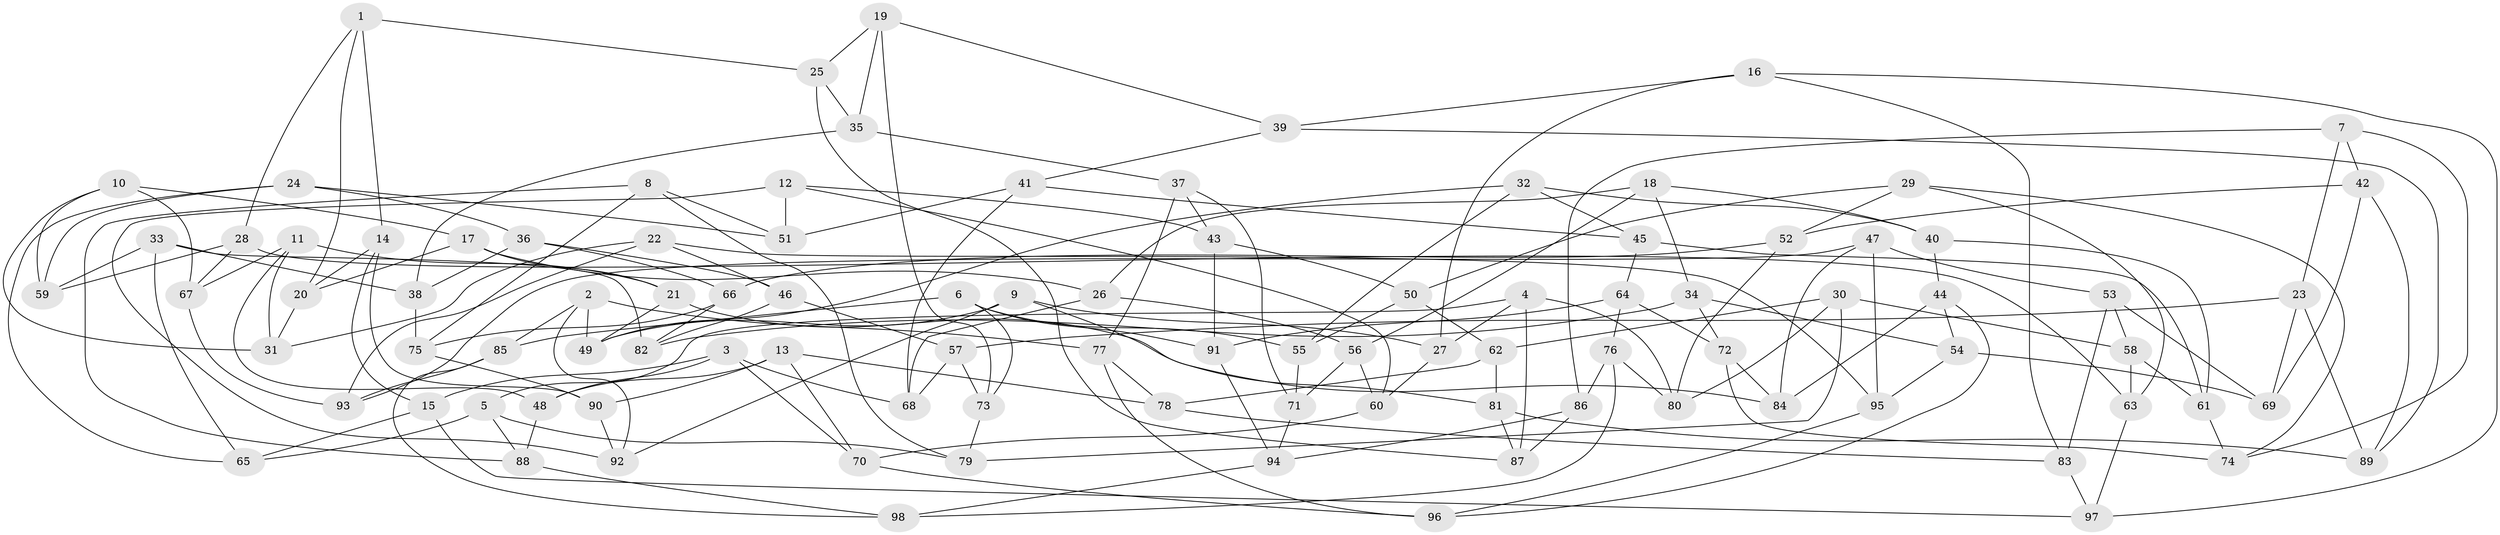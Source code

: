 // coarse degree distribution, {4: 0.5441176470588235, 6: 0.4264705882352941, 3: 0.014705882352941176, 5: 0.014705882352941176}
// Generated by graph-tools (version 1.1) at 2025/24/03/03/25 07:24:28]
// undirected, 98 vertices, 196 edges
graph export_dot {
graph [start="1"]
  node [color=gray90,style=filled];
  1;
  2;
  3;
  4;
  5;
  6;
  7;
  8;
  9;
  10;
  11;
  12;
  13;
  14;
  15;
  16;
  17;
  18;
  19;
  20;
  21;
  22;
  23;
  24;
  25;
  26;
  27;
  28;
  29;
  30;
  31;
  32;
  33;
  34;
  35;
  36;
  37;
  38;
  39;
  40;
  41;
  42;
  43;
  44;
  45;
  46;
  47;
  48;
  49;
  50;
  51;
  52;
  53;
  54;
  55;
  56;
  57;
  58;
  59;
  60;
  61;
  62;
  63;
  64;
  65;
  66;
  67;
  68;
  69;
  70;
  71;
  72;
  73;
  74;
  75;
  76;
  77;
  78;
  79;
  80;
  81;
  82;
  83;
  84;
  85;
  86;
  87;
  88;
  89;
  90;
  91;
  92;
  93;
  94;
  95;
  96;
  97;
  98;
  1 -- 14;
  1 -- 28;
  1 -- 25;
  1 -- 20;
  2 -- 85;
  2 -- 77;
  2 -- 92;
  2 -- 49;
  3 -- 48;
  3 -- 70;
  3 -- 68;
  3 -- 15;
  4 -- 5;
  4 -- 80;
  4 -- 87;
  4 -- 27;
  5 -- 88;
  5 -- 79;
  5 -- 65;
  6 -- 85;
  6 -- 55;
  6 -- 73;
  6 -- 91;
  7 -- 74;
  7 -- 86;
  7 -- 23;
  7 -- 42;
  8 -- 88;
  8 -- 75;
  8 -- 79;
  8 -- 51;
  9 -- 27;
  9 -- 92;
  9 -- 49;
  9 -- 81;
  10 -- 17;
  10 -- 59;
  10 -- 31;
  10 -- 67;
  11 -- 31;
  11 -- 48;
  11 -- 67;
  11 -- 21;
  12 -- 43;
  12 -- 51;
  12 -- 92;
  12 -- 60;
  13 -- 78;
  13 -- 90;
  13 -- 70;
  13 -- 48;
  14 -- 90;
  14 -- 20;
  14 -- 15;
  15 -- 97;
  15 -- 65;
  16 -- 39;
  16 -- 83;
  16 -- 97;
  16 -- 27;
  17 -- 21;
  17 -- 20;
  17 -- 26;
  18 -- 40;
  18 -- 34;
  18 -- 56;
  18 -- 26;
  19 -- 39;
  19 -- 25;
  19 -- 73;
  19 -- 35;
  20 -- 31;
  21 -- 49;
  21 -- 84;
  22 -- 46;
  22 -- 93;
  22 -- 95;
  22 -- 31;
  23 -- 69;
  23 -- 89;
  23 -- 57;
  24 -- 36;
  24 -- 51;
  24 -- 65;
  24 -- 59;
  25 -- 35;
  25 -- 87;
  26 -- 56;
  26 -- 68;
  27 -- 60;
  28 -- 59;
  28 -- 63;
  28 -- 67;
  29 -- 50;
  29 -- 63;
  29 -- 52;
  29 -- 74;
  30 -- 62;
  30 -- 58;
  30 -- 79;
  30 -- 80;
  32 -- 49;
  32 -- 55;
  32 -- 40;
  32 -- 45;
  33 -- 38;
  33 -- 65;
  33 -- 82;
  33 -- 59;
  34 -- 82;
  34 -- 72;
  34 -- 54;
  35 -- 38;
  35 -- 37;
  36 -- 46;
  36 -- 66;
  36 -- 38;
  37 -- 43;
  37 -- 77;
  37 -- 71;
  38 -- 75;
  39 -- 89;
  39 -- 41;
  40 -- 44;
  40 -- 61;
  41 -- 45;
  41 -- 68;
  41 -- 51;
  42 -- 69;
  42 -- 52;
  42 -- 89;
  43 -- 50;
  43 -- 91;
  44 -- 84;
  44 -- 54;
  44 -- 96;
  45 -- 61;
  45 -- 64;
  46 -- 82;
  46 -- 57;
  47 -- 95;
  47 -- 84;
  47 -- 93;
  47 -- 53;
  48 -- 88;
  50 -- 62;
  50 -- 55;
  52 -- 80;
  52 -- 66;
  53 -- 58;
  53 -- 83;
  53 -- 69;
  54 -- 95;
  54 -- 69;
  55 -- 71;
  56 -- 60;
  56 -- 71;
  57 -- 73;
  57 -- 68;
  58 -- 61;
  58 -- 63;
  60 -- 70;
  61 -- 74;
  62 -- 78;
  62 -- 81;
  63 -- 97;
  64 -- 76;
  64 -- 72;
  64 -- 91;
  66 -- 75;
  66 -- 82;
  67 -- 93;
  70 -- 96;
  71 -- 94;
  72 -- 74;
  72 -- 84;
  73 -- 79;
  75 -- 90;
  76 -- 98;
  76 -- 86;
  76 -- 80;
  77 -- 96;
  77 -- 78;
  78 -- 83;
  81 -- 87;
  81 -- 89;
  83 -- 97;
  85 -- 98;
  85 -- 93;
  86 -- 87;
  86 -- 94;
  88 -- 98;
  90 -- 92;
  91 -- 94;
  94 -- 98;
  95 -- 96;
}
